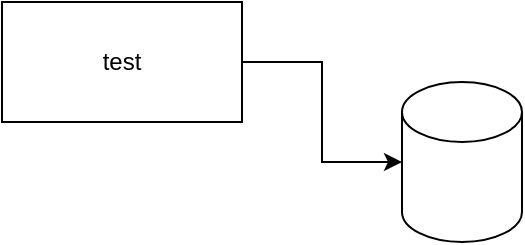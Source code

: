 <mxfile version="15.7.4" type="github">
  <diagram id="5uO4sZq0VA2tnkZqHcIh" name="Page-1">
    <mxGraphModel dx="1383" dy="778" grid="1" gridSize="10" guides="1" tooltips="1" connect="1" arrows="1" fold="1" page="1" pageScale="1" pageWidth="827" pageHeight="1169" math="0" shadow="0">
      <root>
        <mxCell id="0" />
        <mxCell id="1" parent="0" />
        <mxCell id="q0L_WmksrWZypvq99GAu-3" style="edgeStyle=orthogonalEdgeStyle;rounded=0;orthogonalLoop=1;jettySize=auto;html=1;" edge="1" parent="1" source="q0L_WmksrWZypvq99GAu-1" target="q0L_WmksrWZypvq99GAu-2">
          <mxGeometry relative="1" as="geometry" />
        </mxCell>
        <mxCell id="q0L_WmksrWZypvq99GAu-1" value="test" style="rounded=0;whiteSpace=wrap;html=1;" vertex="1" parent="1">
          <mxGeometry x="70" y="50" width="120" height="60" as="geometry" />
        </mxCell>
        <mxCell id="q0L_WmksrWZypvq99GAu-2" value="" style="shape=cylinder3;whiteSpace=wrap;html=1;boundedLbl=1;backgroundOutline=1;size=15;" vertex="1" parent="1">
          <mxGeometry x="270" y="90" width="60" height="80" as="geometry" />
        </mxCell>
      </root>
    </mxGraphModel>
  </diagram>
</mxfile>
